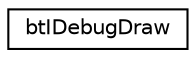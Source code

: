 digraph G
{
  edge [fontname="Helvetica",fontsize="10",labelfontname="Helvetica",labelfontsize="10"];
  node [fontname="Helvetica",fontsize="10",shape=record];
  rankdir=LR;
  Node1 [label="btIDebugDraw",height=0.2,width=0.4,color="black", fillcolor="white", style="filled",URL="$d1/d1d/classbtIDebugDraw.html"];
}
